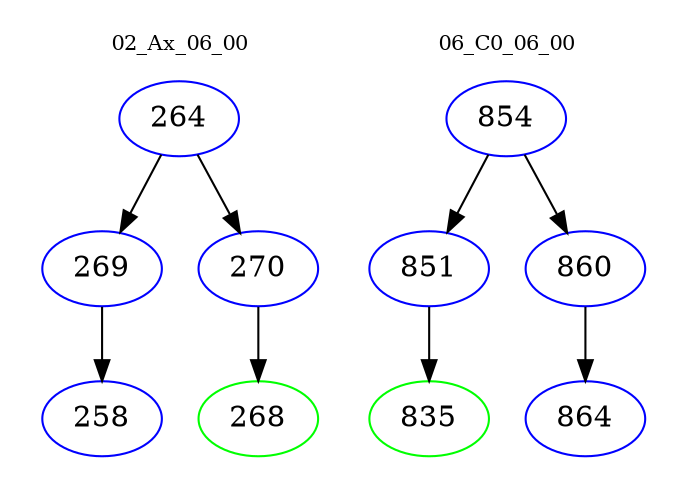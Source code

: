 digraph{
subgraph cluster_0 {
color = white
label = "02_Ax_06_00";
fontsize=10;
T0_264 [label="264", color="blue"]
T0_264 -> T0_269 [color="black"]
T0_269 [label="269", color="blue"]
T0_269 -> T0_258 [color="black"]
T0_258 [label="258", color="blue"]
T0_264 -> T0_270 [color="black"]
T0_270 [label="270", color="blue"]
T0_270 -> T0_268 [color="black"]
T0_268 [label="268", color="green"]
}
subgraph cluster_1 {
color = white
label = "06_C0_06_00";
fontsize=10;
T1_854 [label="854", color="blue"]
T1_854 -> T1_851 [color="black"]
T1_851 [label="851", color="blue"]
T1_851 -> T1_835 [color="black"]
T1_835 [label="835", color="green"]
T1_854 -> T1_860 [color="black"]
T1_860 [label="860", color="blue"]
T1_860 -> T1_864 [color="black"]
T1_864 [label="864", color="blue"]
}
}
